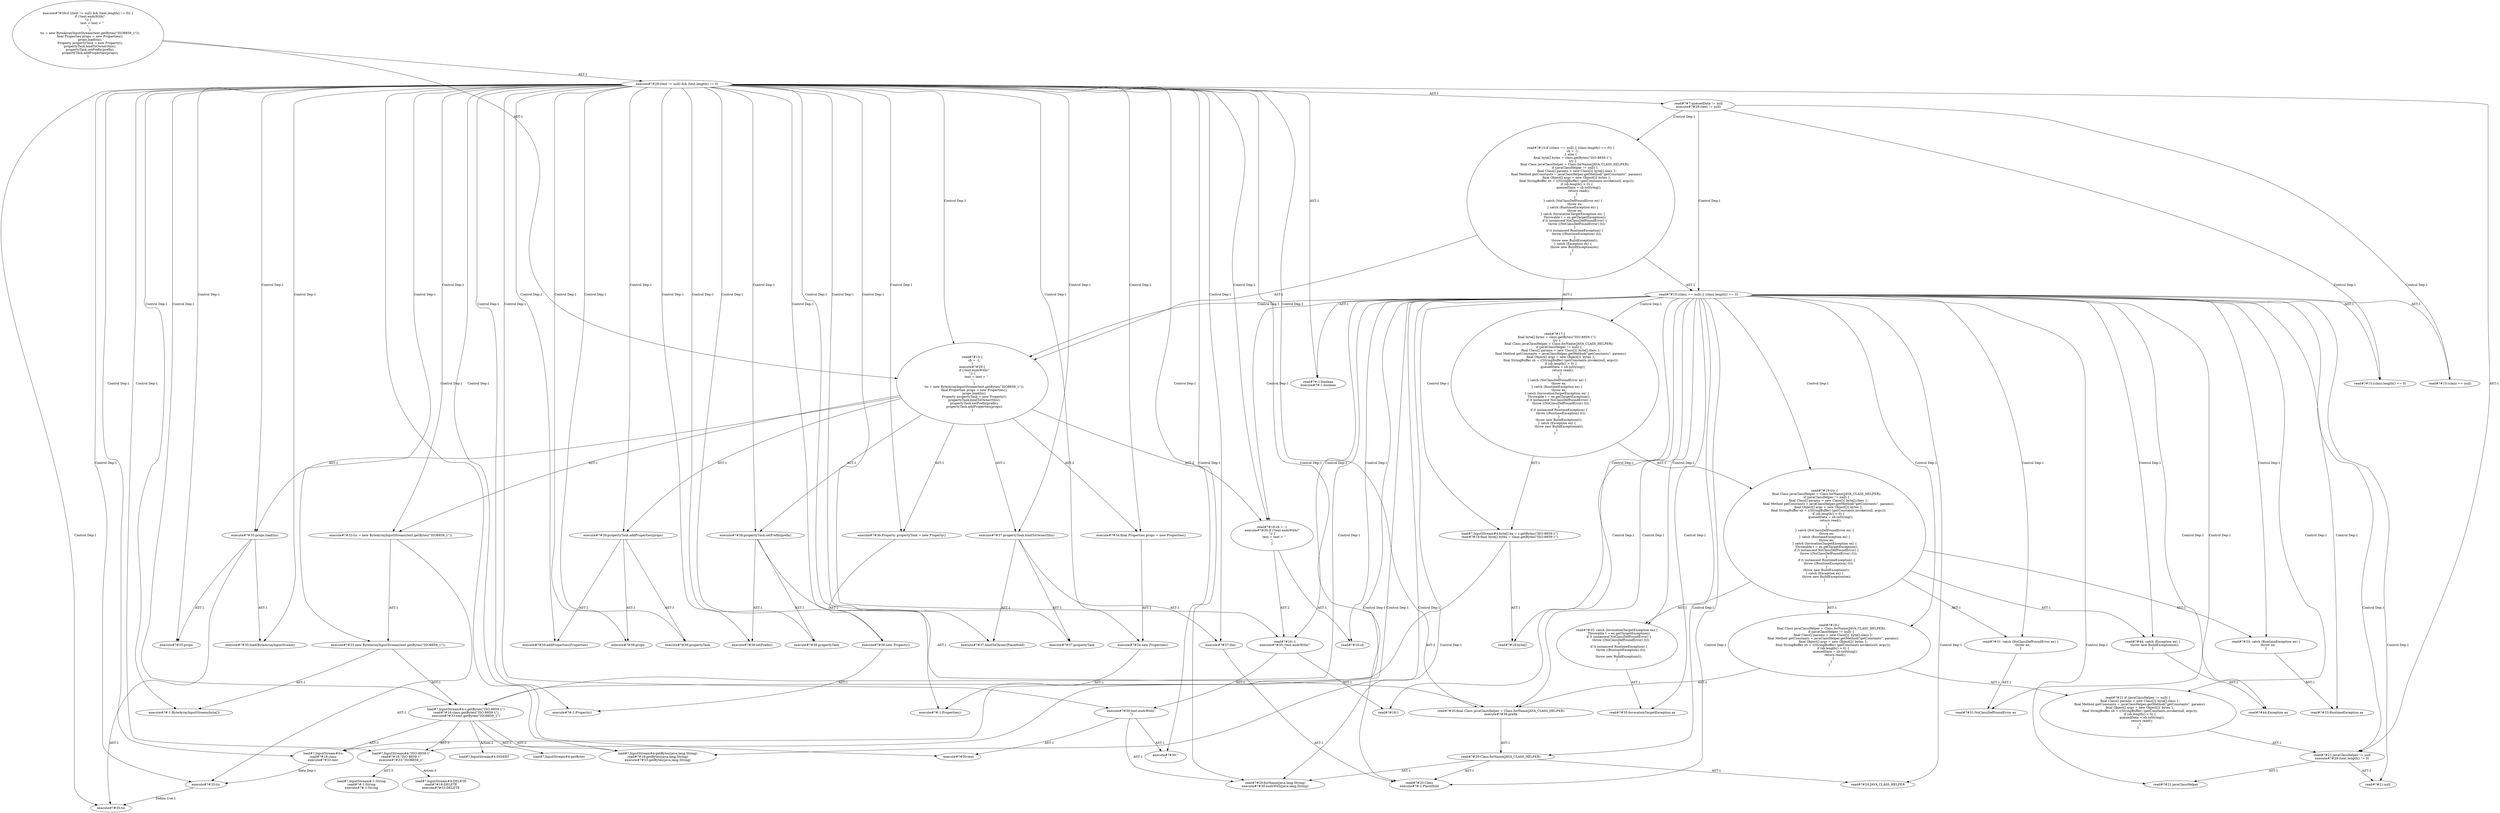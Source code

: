 digraph "Pattern" {
0 [label="load#?,InputStream#4:DELETE
read#?#18:DELETE
execute#?#33:DELETE" shape=ellipse]
1 [label="load#?,InputStream#4:\"ISO-8859-1\"
read#?#18:\"ISO-8859-1\"
execute#?#33:\"ISO8859_1\"" shape=ellipse]
2 [label="load#?,InputStream#4:s.getBytes(\"ISO-8859-1\")
read#?#18:clazz.getBytes(\"ISO-8859-1\")
execute#?#33:text.getBytes(\"ISO8859_1\")" shape=ellipse]
3 [label="load#?,InputStream#4:byte[] ba = s.getBytes(\"ISO-8859-1\")
read#?#18:final byte[] bytes = clazz.getBytes(\"ISO-8859-1\")" shape=ellipse]
4 [label="load#?,InputStream#4:getBytes" shape=ellipse]
5 [label="load#?,InputStream#4:s
read#?#18:clazz
execute#?#33:text" shape=ellipse]
6 [label="load#?,InputStream#4:getBytes(java.lang.String)
read#?#18:getBytes(java.lang.String)
execute#?#33:getBytes(java.lang.String)" shape=ellipse]
7 [label="load#?,InputStream#4:INSERT" shape=ellipse]
8 [label="load#?,InputStream#-1:String
read#?#-1:String
execute#?#-1:String" shape=ellipse]
9 [label="read#?#15:\{
    ch = -1;
\}
execute#?#29:\{
    if (!text.endsWith(\"\n\")) \{
        text = text + \"\n\";
    \}
    tis = new ByteArrayInputStream(text.getBytes(\"ISO8859_1\"));
    final Properties props = new Properties();
    props.load(tis);
    Property propertyTask = new Property();
    propertyTask.bindToOwner(this);
    propertyTask.setPrefix(prefix);
    propertyTask.addProperties(props);
\}" shape=ellipse]
10 [label="read#?#20:forName(java.lang.String)
execute#?#30:endsWith(java.lang.String)" shape=ellipse]
11 [label="read#?#20:final Class javaClassHelper = Class.forName(JAVA_CLASS_HELPER)
execute#?#38:prefix" shape=ellipse]
12 [label="read#?#7:queuedData != null
execute#?#29:(text != null)" shape=ellipse]
13 [label="read#?#21:javaClassHelper != null
execute#?#29:(text.length() != 0)" shape=ellipse]
14 [label="read#?#33: catch (RuntimeException ex) \{
    throw ex;
\}" shape=ellipse]
15 [label="read#?#20:Class.forName(JAVA_CLASS_HELPER)" shape=ellipse]
16 [label="read#?#20:Class
execute#?#-1:PlaceHold" shape=ellipse]
17 [label="read#?#17:\{
    final byte[] bytes = clazz.getBytes(\"ISO-8859-1\");
    try \{
        final Class javaClassHelper = Class.forName(JAVA_CLASS_HELPER);
        if (javaClassHelper != null) \{
            final Class[] params = new Class[]\{ byte[].class \};
            final Method getConstants = javaClassHelper.getMethod(\"getConstants\", params);
            final Object[] args = new Object[]\{ bytes \};
            final StringBuffer sb = ((StringBuffer) (getConstants.invoke(null, args)));
            if (sb.length() > 0) \{
                queuedData = sb.toString();
                return read();
            \}
        \}
    \} catch (NoClassDefFoundError ex) \{
        throw ex;
    \} catch (RuntimeException ex) \{
        throw ex;
    \} catch (InvocationTargetException ex) \{
        Throwable t = ex.getTargetException();
        if (t instanceof NoClassDefFoundError) \{
            throw ((NoClassDefFoundError) (t));
        \}
        if (t instanceof RuntimeException) \{
            throw ((RuntimeException) (t));
        \}
        throw new BuildException(t);
    \} catch (Exception ex) \{
        throw new BuildException(ex);
    \}
\}" shape=ellipse]
18 [label="read#?#16:-1
execute#?#30:!text.endsWith(\"\n\")" shape=ellipse]
19 [label="read#?#19:try \{
    final Class javaClassHelper = Class.forName(JAVA_CLASS_HELPER);
    if (javaClassHelper != null) \{
        final Class[] params = new Class[]\{ byte[].class \};
        final Method getConstants = javaClassHelper.getMethod(\"getConstants\", params);
        final Object[] args = new Object[]\{ bytes \};
        final StringBuffer sb = ((StringBuffer) (getConstants.invoke(null, args)));
        if (sb.length() > 0) \{
            queuedData = sb.toString();
            return read();
        \}
    \}
\} catch (NoClassDefFoundError ex) \{
    throw ex;
\} catch (RuntimeException ex) \{
    throw ex;
\} catch (InvocationTargetException ex) \{
    Throwable t = ex.getTargetException();
    if (t instanceof NoClassDefFoundError) \{
        throw ((NoClassDefFoundError) (t));
    \}
    if (t instanceof RuntimeException) \{
        throw ((RuntimeException) (t));
    \}
    throw new BuildException(t);
\} catch (Exception ex) \{
    throw new BuildException(ex);
\}" shape=ellipse]
20 [label="read#?#35: catch (InvocationTargetException ex) \{
    Throwable t = ex.getTargetException();
    if (t instanceof NoClassDefFoundError) \{
        throw ((NoClassDefFoundError) (t));
    \}
    if (t instanceof RuntimeException) \{
        throw ((RuntimeException) (t));
    \}
    throw new BuildException(t);
\}" shape=ellipse]
21 [label="read#?#20:JAVA_CLASS_HELPER" shape=ellipse]
22 [label="read#?#15:(clazz.length() == 0)" shape=ellipse]
23 [label="read#?#15:(clazz == null) || (clazz.length() == 0)" shape=ellipse]
24 [label="read#?#15:if ((clazz == null) || (clazz.length() == 0)) \{
    ch = -1;
\} else \{
    final byte[] bytes = clazz.getBytes(\"ISO-8859-1\");
    try \{
        final Class javaClassHelper = Class.forName(JAVA_CLASS_HELPER);
        if (javaClassHelper != null) \{
            final Class[] params = new Class[]\{ byte[].class \};
            final Method getConstants = javaClassHelper.getMethod(\"getConstants\", params);
            final Object[] args = new Object[]\{ bytes \};
            final StringBuffer sb = ((StringBuffer) (getConstants.invoke(null, args)));
            if (sb.length() > 0) \{
                queuedData = sb.toString();
                return read();
            \}
        \}
    \} catch (NoClassDefFoundError ex) \{
        throw ex;
    \} catch (RuntimeException ex) \{
        throw ex;
    \} catch (InvocationTargetException ex) \{
        Throwable t = ex.getTargetException();
        if (t instanceof NoClassDefFoundError) \{
            throw ((NoClassDefFoundError) (t));
        \}
        if (t instanceof RuntimeException) \{
            throw ((RuntimeException) (t));
        \}
        throw new BuildException(t);
    \} catch (Exception ex) \{
        throw new BuildException(ex);
    \}
\}" shape=ellipse]
25 [label="read#?#16:ch = -1
execute#?#30:if (!text.endsWith(\"\n\")) \{
    text = text + \"\n\";
\}" shape=ellipse]
26 [label="read#?#19:\{
    final Class javaClassHelper = Class.forName(JAVA_CLASS_HELPER);
    if (javaClassHelper != null) \{
        final Class[] params = new Class[]\{ byte[].class \};
        final Method getConstants = javaClassHelper.getMethod(\"getConstants\", params);
        final Object[] args = new Object[]\{ bytes \};
        final StringBuffer sb = ((StringBuffer) (getConstants.invoke(null, args)));
        if (sb.length() > 0) \{
            queuedData = sb.toString();
            return read();
        \}
    \}
\}" shape=ellipse]
27 [label="read#?#16:ch" shape=ellipse]
28 [label="read#?#-1:boolean
execute#?#-1:boolean" shape=ellipse]
29 [label="read#?#35:InvocationTargetException ex" shape=ellipse]
30 [label="read#?#21:javaClassHelper" shape=ellipse]
31 [label="read#?#21:null" shape=ellipse]
32 [label="read#?#31:NoClassDefFoundError ex" shape=ellipse]
33 [label="read#?#31: catch (NoClassDefFoundError ex) \{
    throw ex;
\}" shape=ellipse]
34 [label="read#?#15:(clazz == null)" shape=ellipse]
35 [label="read#?#33:RuntimeException ex" shape=ellipse]
36 [label="read#?#18:byte[]" shape=ellipse]
37 [label="read#?#16:1" shape=ellipse]
38 [label="read#?#44: catch (Exception ex) \{
    throw new BuildException(ex);
\}" shape=ellipse]
39 [label="read#?#21:if (javaClassHelper != null) \{
    final Class[] params = new Class[]\{ byte[].class \};
    final Method getConstants = javaClassHelper.getMethod(\"getConstants\", params);
    final Object[] args = new Object[]\{ bytes \};
    final StringBuffer sb = ((StringBuffer) (getConstants.invoke(null, args)));
    if (sb.length() > 0) \{
        queuedData = sb.toString();
        return read();
    \}
\}" shape=ellipse]
40 [label="read#?#44:Exception ex" shape=ellipse]
41 [label="execute#?#39:propertyTask.addProperties(props)" shape=ellipse]
42 [label="execute#?#36:new Property()" shape=ellipse]
43 [label="execute#?#34:new Properties()" shape=ellipse]
44 [label="execute#?#38:setPrefix()" shape=ellipse]
45 [label="execute#?#30:\"\n\"" shape=ellipse]
46 [label="execute#?#35:props" shape=ellipse]
47 [label="execute#?#35:load(ByteArrayInputStream)" shape=ellipse]
48 [label="execute#?#29:if ((text != null) && (text.length() != 0)) \{
    if (!text.endsWith(\"\n\")) \{
        text = text + \"\n\";
    \}
    tis = new ByteArrayInputStream(text.getBytes(\"ISO8859_1\"));
    final Properties props = new Properties();
    props.load(tis);
    Property propertyTask = new Property();
    propertyTask.bindToOwner(this);
    propertyTask.setPrefix(prefix);
    propertyTask.addProperties(props);
\}" shape=ellipse]
49 [label="execute#?#36:Property propertyTask = new Property()" shape=ellipse]
50 [label="execute#?#33:new ByteArrayInputStream(text.getBytes(\"ISO8859_1\"))" shape=ellipse]
51 [label="execute#?#30:text.endsWith(\"\n\")" shape=ellipse]
52 [label="execute#?#35:props.load(tis)" shape=ellipse]
53 [label="execute#?#33:tis = new ByteArrayInputStream(text.getBytes(\"ISO8859_1\"))" shape=ellipse]
54 [label="execute#?#38:propertyTask" shape=ellipse]
55 [label="execute#?#37:bindToOwner(PlaceHold)" shape=ellipse]
56 [label="execute#?#37:this" shape=ellipse]
57 [label="execute#?#39:addProperties(Properties)" shape=ellipse]
58 [label="execute#?#39:props" shape=ellipse]
59 [label="execute#?#30:text" shape=ellipse]
60 [label="execute#?#33:tis" shape=ellipse]
61 [label="execute#?#-1:Property()" shape=ellipse]
62 [label="execute#?#34:final Properties props = new Properties()" shape=ellipse]
63 [label="execute#?#37:propertyTask" shape=ellipse]
64 [label="execute#?#-1:Properties()" shape=ellipse]
65 [label="execute#?#38:propertyTask.setPrefix(prefix)" shape=ellipse]
66 [label="execute#?#37:propertyTask.bindToOwner(this)" shape=ellipse]
67 [label="execute#?#39:propertyTask" shape=ellipse]
68 [label="execute#?#29:(text != null) && (text.length() != 0)" shape=ellipse]
69 [label="execute#?#-1:ByteArrayInputStream(byte[])" shape=ellipse]
70 [label="execute#?#35:tis" shape=ellipse]
1 -> 0 [label="Action:3"];
1 -> 8 [label="AST:3"];
2 -> 1 [label="AST:3"];
2 -> 4 [label="AST:1"];
2 -> 5 [label="AST:3"];
2 -> 6 [label="AST:3"];
2 -> 7 [label="Action:1"];
3 -> 2 [label="AST:2"];
3 -> 36 [label="AST:1"];
5 -> 60 [label="Data Dep:1"];
9 -> 25 [label="AST:2"];
9 -> 41 [label="AST:1"];
9 -> 49 [label="AST:1"];
9 -> 52 [label="AST:1"];
9 -> 53 [label="AST:1"];
9 -> 62 [label="AST:1"];
9 -> 65 [label="AST:1"];
9 -> 66 [label="AST:1"];
11 -> 15 [label="AST:1"];
12 -> 24 [label="Control Dep:1"];
12 -> 23 [label="Control Dep:1"];
12 -> 34 [label="Control Dep:1"];
12 -> 22 [label="Control Dep:1"];
13 -> 30 [label="AST:1"];
13 -> 31 [label="AST:1"];
14 -> 35 [label="AST:1"];
15 -> 10 [label="AST:1"];
15 -> 16 [label="AST:1"];
15 -> 21 [label="AST:1"];
17 -> 3 [label="AST:1"];
17 -> 19 [label="AST:1"];
18 -> 37 [label="AST:1"];
18 -> 51 [label="AST:1"];
19 -> 14 [label="AST:1"];
19 -> 26 [label="AST:1"];
19 -> 33 [label="AST:1"];
19 -> 20 [label="AST:1"];
19 -> 38 [label="AST:1"];
20 -> 29 [label="AST:1"];
23 -> 9 [label="Control Dep:1"];
23 -> 10 [label="Control Dep:1"];
23 -> 11 [label="Control Dep:1"];
23 -> 13 [label="Control Dep:1"];
23 -> 14 [label="Control Dep:1"];
23 -> 15 [label="Control Dep:1"];
23 -> 16 [label="Control Dep:1"];
23 -> 17 [label="Control Dep:1"];
23 -> 18 [label="Control Dep:1"];
23 -> 19 [label="Control Dep:1"];
23 -> 20 [label="Control Dep:1"];
23 -> 21 [label="Control Dep:1"];
23 -> 22 [label="AST:1"];
23 -> 28 [label="AST:1"];
23 -> 34 [label="AST:1"];
23 -> 25 [label="Control Dep:1"];
23 -> 27 [label="Control Dep:1"];
23 -> 37 [label="Control Dep:1"];
23 -> 3 [label="Control Dep:1"];
23 -> 36 [label="Control Dep:1"];
23 -> 2 [label="Control Dep:1"];
23 -> 6 [label="Control Dep:1"];
23 -> 5 [label="Control Dep:1"];
23 -> 1 [label="Control Dep:1"];
23 -> 26 [label="Control Dep:1"];
23 -> 39 [label="Control Dep:1"];
23 -> 30 [label="Control Dep:1"];
23 -> 31 [label="Control Dep:1"];
23 -> 33 [label="Control Dep:1"];
23 -> 32 [label="Control Dep:1"];
23 -> 35 [label="Control Dep:1"];
23 -> 29 [label="Control Dep:1"];
23 -> 38 [label="Control Dep:1"];
23 -> 40 [label="Control Dep:1"];
24 -> 9 [label="AST:1"];
24 -> 17 [label="AST:1"];
24 -> 23 [label="AST:1"];
25 -> 18 [label="AST:2"];
25 -> 27 [label="AST:1"];
26 -> 11 [label="AST:1"];
26 -> 39 [label="AST:1"];
33 -> 32 [label="AST:1"];
38 -> 40 [label="AST:1"];
39 -> 13 [label="AST:1"];
41 -> 67 [label="AST:1"];
41 -> 57 [label="AST:1"];
41 -> 58 [label="AST:1"];
42 -> 61 [label="AST:1"];
43 -> 64 [label="AST:1"];
48 -> 68 [label="AST:1"];
48 -> 9 [label="AST:1"];
49 -> 42 [label="AST:1"];
50 -> 69 [label="AST:1"];
50 -> 2 [label="AST:1"];
51 -> 45 [label="AST:1"];
51 -> 59 [label="AST:1"];
51 -> 10 [label="AST:1"];
52 -> 46 [label="AST:1"];
52 -> 47 [label="AST:1"];
52 -> 70 [label="AST:1"];
53 -> 50 [label="AST:1"];
53 -> 60 [label="AST:1"];
56 -> 16 [label="AST:1"];
60 -> 70 [label="Define Use:1"];
62 -> 43 [label="AST:1"];
65 -> 44 [label="AST:1"];
65 -> 54 [label="AST:1"];
65 -> 11 [label="AST:1"];
66 -> 55 [label="AST:1"];
66 -> 56 [label="AST:1"];
66 -> 63 [label="AST:1"];
68 -> 41 [label="Control Dep:1"];
68 -> 42 [label="Control Dep:1"];
68 -> 43 [label="Control Dep:1"];
68 -> 44 [label="Control Dep:1"];
68 -> 45 [label="Control Dep:1"];
68 -> 46 [label="Control Dep:1"];
68 -> 47 [label="Control Dep:1"];
68 -> 49 [label="Control Dep:1"];
68 -> 50 [label="Control Dep:1"];
68 -> 51 [label="Control Dep:1"];
68 -> 52 [label="Control Dep:1"];
68 -> 53 [label="Control Dep:1"];
68 -> 54 [label="Control Dep:1"];
68 -> 55 [label="Control Dep:1"];
68 -> 56 [label="Control Dep:1"];
68 -> 57 [label="Control Dep:1"];
68 -> 58 [label="Control Dep:1"];
68 -> 59 [label="Control Dep:1"];
68 -> 60 [label="Control Dep:1"];
68 -> 61 [label="Control Dep:1"];
68 -> 62 [label="Control Dep:1"];
68 -> 63 [label="Control Dep:1"];
68 -> 64 [label="Control Dep:1"];
68 -> 65 [label="Control Dep:1"];
68 -> 66 [label="Control Dep:1"];
68 -> 67 [label="Control Dep:1"];
68 -> 28 [label="AST:1"];
68 -> 12 [label="AST:1"];
68 -> 13 [label="AST:1"];
68 -> 9 [label="Control Dep:1"];
68 -> 25 [label="Control Dep:1"];
68 -> 18 [label="Control Dep:1"];
68 -> 10 [label="Control Dep:1"];
68 -> 69 [label="Control Dep:1"];
68 -> 2 [label="Control Dep:1"];
68 -> 6 [label="Control Dep:1"];
68 -> 5 [label="Control Dep:1"];
68 -> 1 [label="Control Dep:1"];
68 -> 70 [label="Control Dep:1"];
68 -> 16 [label="Control Dep:1"];
68 -> 11 [label="Control Dep:1"];
}